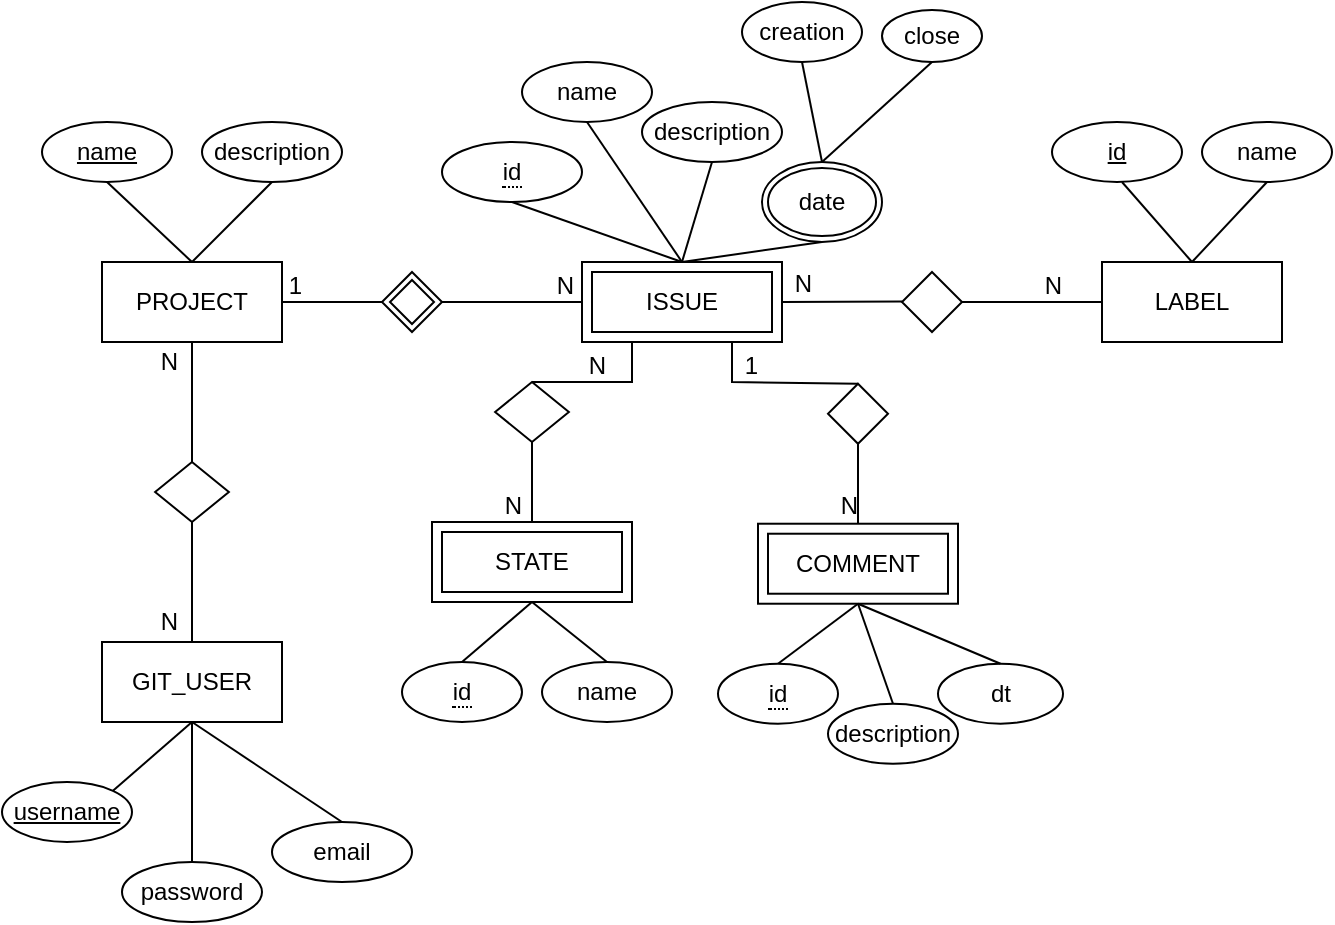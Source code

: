 <mxfile version="14.6.13" type="github">
  <diagram id="R2lEEEUBdFMjLlhIrx00" name="Page-1">
    <mxGraphModel dx="981" dy="548" grid="1" gridSize="10" guides="1" tooltips="1" connect="1" arrows="1" fold="1" page="1" pageScale="1" pageWidth="850" pageHeight="1100" math="0" shadow="0" extFonts="Permanent Marker^https://fonts.googleapis.com/css?family=Permanent+Marker">
      <root>
        <mxCell id="0" />
        <mxCell id="1" parent="0" />
        <mxCell id="FgvAFNMlwLzb7R4G6VKB-1" value="PROJECT" style="rounded=0;whiteSpace=wrap;html=1;" parent="1" vertex="1">
          <mxGeometry x="70" y="160" width="90" height="40" as="geometry" />
        </mxCell>
        <mxCell id="FgvAFNMlwLzb7R4G6VKB-5" value="&lt;span&gt;description&lt;/span&gt;" style="ellipse;whiteSpace=wrap;html=1;" parent="1" vertex="1">
          <mxGeometry x="120" y="90" width="70" height="30" as="geometry" />
        </mxCell>
        <mxCell id="FgvAFNMlwLzb7R4G6VKB-6" value="&lt;u&gt;name&lt;/u&gt;" style="ellipse;whiteSpace=wrap;html=1;" parent="1" vertex="1">
          <mxGeometry x="40" y="90" width="65" height="30" as="geometry" />
        </mxCell>
        <mxCell id="FgvAFNMlwLzb7R4G6VKB-7" value="" style="endArrow=none;html=1;exitX=0.5;exitY=1;exitDx=0;exitDy=0;entryX=0.5;entryY=0;entryDx=0;entryDy=0;" parent="1" source="FgvAFNMlwLzb7R4G6VKB-6" target="FgvAFNMlwLzb7R4G6VKB-1" edge="1">
          <mxGeometry width="50" height="50" relative="1" as="geometry">
            <mxPoint x="60" y="240" as="sourcePoint" />
            <mxPoint x="110" y="190" as="targetPoint" />
          </mxGeometry>
        </mxCell>
        <mxCell id="FgvAFNMlwLzb7R4G6VKB-9" value="" style="endArrow=none;html=1;exitX=0.5;exitY=1;exitDx=0;exitDy=0;entryX=0.5;entryY=0;entryDx=0;entryDy=0;" parent="1" source="FgvAFNMlwLzb7R4G6VKB-5" target="FgvAFNMlwLzb7R4G6VKB-1" edge="1">
          <mxGeometry width="50" height="50" relative="1" as="geometry">
            <mxPoint x="51.595" y="229.37" as="sourcePoint" />
            <mxPoint x="115" y="150" as="targetPoint" />
          </mxGeometry>
        </mxCell>
        <mxCell id="FgvAFNMlwLzb7R4G6VKB-13" value="ISSUE" style="shape=ext;margin=3;double=1;whiteSpace=wrap;html=1;align=center;" parent="1" vertex="1">
          <mxGeometry x="310" y="160" width="100" height="40" as="geometry" />
        </mxCell>
        <mxCell id="FgvAFNMlwLzb7R4G6VKB-17" value="&lt;span style=&quot;border-bottom: 1px dotted&quot;&gt;id&lt;/span&gt;" style="ellipse;whiteSpace=wrap;html=1;align=center;" parent="1" vertex="1">
          <mxGeometry x="240" y="100" width="70" height="30" as="geometry" />
        </mxCell>
        <mxCell id="FgvAFNMlwLzb7R4G6VKB-18" value="&lt;span&gt;name&lt;/span&gt;" style="ellipse;whiteSpace=wrap;html=1;fontStyle=0" parent="1" vertex="1">
          <mxGeometry x="280" y="60" width="65" height="30" as="geometry" />
        </mxCell>
        <mxCell id="FgvAFNMlwLzb7R4G6VKB-20" value="&lt;span&gt;description&lt;/span&gt;" style="ellipse;whiteSpace=wrap;html=1;" parent="1" vertex="1">
          <mxGeometry x="340" y="80" width="70" height="30" as="geometry" />
        </mxCell>
        <mxCell id="FgvAFNMlwLzb7R4G6VKB-21" value="date" style="ellipse;shape=doubleEllipse;margin=3;whiteSpace=wrap;html=1;align=center;" parent="1" vertex="1">
          <mxGeometry x="400" y="110" width="60" height="40" as="geometry" />
        </mxCell>
        <mxCell id="FgvAFNMlwLzb7R4G6VKB-22" value="close" style="ellipse;whiteSpace=wrap;html=1;align=center;" parent="1" vertex="1">
          <mxGeometry x="460" y="34" width="50" height="26" as="geometry" />
        </mxCell>
        <mxCell id="FgvAFNMlwLzb7R4G6VKB-23" value="creation" style="ellipse;whiteSpace=wrap;html=1;align=center;" parent="1" vertex="1">
          <mxGeometry x="390" y="30" width="60" height="30" as="geometry" />
        </mxCell>
        <mxCell id="FgvAFNMlwLzb7R4G6VKB-25" value="" style="endArrow=none;html=1;exitX=0.5;exitY=1;exitDx=0;exitDy=0;entryX=0.5;entryY=0;entryDx=0;entryDy=0;" parent="1" source="FgvAFNMlwLzb7R4G6VKB-23" target="FgvAFNMlwLzb7R4G6VKB-21" edge="1">
          <mxGeometry width="50" height="50" relative="1" as="geometry">
            <mxPoint x="630" y="150" as="sourcePoint" />
            <mxPoint x="590" y="180" as="targetPoint" />
          </mxGeometry>
        </mxCell>
        <mxCell id="FgvAFNMlwLzb7R4G6VKB-26" value="" style="endArrow=none;html=1;exitX=0.5;exitY=1;exitDx=0;exitDy=0;entryX=0.5;entryY=0;entryDx=0;entryDy=0;" parent="1" source="FgvAFNMlwLzb7R4G6VKB-22" target="FgvAFNMlwLzb7R4G6VKB-21" edge="1">
          <mxGeometry width="50" height="50" relative="1" as="geometry">
            <mxPoint x="624.5" y="200" as="sourcePoint" />
            <mxPoint x="590" y="210" as="targetPoint" />
          </mxGeometry>
        </mxCell>
        <mxCell id="FgvAFNMlwLzb7R4G6VKB-30" value="STATE" style="shape=ext;margin=3;double=1;whiteSpace=wrap;html=1;align=center;" parent="1" vertex="1">
          <mxGeometry x="235" y="290" width="100" height="40" as="geometry" />
        </mxCell>
        <mxCell id="FgvAFNMlwLzb7R4G6VKB-33" value="" style="shape=rhombus;perimeter=rhombusPerimeter;whiteSpace=wrap;html=1;align=center;" parent="1" vertex="1">
          <mxGeometry x="266.56" y="220" width="36.88" height="30" as="geometry" />
        </mxCell>
        <mxCell id="FgvAFNMlwLzb7R4G6VKB-34" value="" style="endArrow=none;html=1;rounded=0;exitX=0.5;exitY=0;exitDx=0;exitDy=0;entryX=0.25;entryY=1;entryDx=0;entryDy=0;" parent="1" source="FgvAFNMlwLzb7R4G6VKB-33" target="FgvAFNMlwLzb7R4G6VKB-13" edge="1">
          <mxGeometry relative="1" as="geometry">
            <mxPoint x="480.123" y="270" as="sourcePoint" />
            <mxPoint x="479.87" y="192.32" as="targetPoint" />
            <Array as="points">
              <mxPoint x="335" y="220" />
              <mxPoint x="335" y="210" />
            </Array>
          </mxGeometry>
        </mxCell>
        <mxCell id="FgvAFNMlwLzb7R4G6VKB-36" value="" style="endArrow=none;html=1;rounded=0;exitX=0.5;exitY=0;exitDx=0;exitDy=0;entryX=0.5;entryY=1;entryDx=0;entryDy=0;" parent="1" source="FgvAFNMlwLzb7R4G6VKB-30" target="FgvAFNMlwLzb7R4G6VKB-33" edge="1">
          <mxGeometry relative="1" as="geometry">
            <mxPoint x="405.063" y="380" as="sourcePoint" />
            <mxPoint x="404.94" y="300" as="targetPoint" />
          </mxGeometry>
        </mxCell>
        <mxCell id="FgvAFNMlwLzb7R4G6VKB-41" value="" style="endArrow=none;html=1;rounded=0;exitX=0;exitY=0.5;exitDx=0;exitDy=0;entryX=1;entryY=0.5;entryDx=0;entryDy=0;" parent="1" source="FgvAFNMlwLzb7R4G6VKB-46" target="FgvAFNMlwLzb7R4G6VKB-1" edge="1">
          <mxGeometry relative="1" as="geometry">
            <mxPoint x="210" y="180" as="sourcePoint" />
            <mxPoint x="176.88" y="185" as="targetPoint" />
          </mxGeometry>
        </mxCell>
        <mxCell id="FgvAFNMlwLzb7R4G6VKB-42" value="1" style="resizable=0;html=1;align=right;verticalAlign=bottom;" parent="FgvAFNMlwLzb7R4G6VKB-41" connectable="0" vertex="1">
          <mxGeometry x="1" relative="1" as="geometry">
            <mxPoint x="10" as="offset" />
          </mxGeometry>
        </mxCell>
        <mxCell id="FgvAFNMlwLzb7R4G6VKB-43" value="" style="endArrow=none;html=1;rounded=0;exitX=0;exitY=0.5;exitDx=0;exitDy=0;entryX=1;entryY=0.5;entryDx=0;entryDy=0;" parent="1" source="FgvAFNMlwLzb7R4G6VKB-13" target="FgvAFNMlwLzb7R4G6VKB-46" edge="1">
          <mxGeometry relative="1" as="geometry">
            <mxPoint x="430" y="179.92" as="sourcePoint" />
            <mxPoint x="250" y="180" as="targetPoint" />
          </mxGeometry>
        </mxCell>
        <mxCell id="FgvAFNMlwLzb7R4G6VKB-44" value="N" style="resizable=0;html=1;align=right;verticalAlign=bottom;" parent="FgvAFNMlwLzb7R4G6VKB-43" connectable="0" vertex="1">
          <mxGeometry x="1" relative="1" as="geometry">
            <mxPoint x="66" y="-1.776e-15" as="offset" />
          </mxGeometry>
        </mxCell>
        <mxCell id="FgvAFNMlwLzb7R4G6VKB-46" value="" style="shape=rhombus;double=1;perimeter=rhombusPerimeter;whiteSpace=wrap;html=1;align=center;" parent="1" vertex="1">
          <mxGeometry x="210" y="165" width="30" height="30" as="geometry" />
        </mxCell>
        <mxCell id="FgvAFNMlwLzb7R4G6VKB-47" value="" style="endArrow=none;html=1;exitX=0.5;exitY=1;exitDx=0;exitDy=0;entryX=0.5;entryY=0;entryDx=0;entryDy=0;" parent="1" source="FgvAFNMlwLzb7R4G6VKB-17" target="FgvAFNMlwLzb7R4G6VKB-13" edge="1">
          <mxGeometry width="50" height="50" relative="1" as="geometry">
            <mxPoint x="300" y="130" as="sourcePoint" />
            <mxPoint x="260" y="170" as="targetPoint" />
          </mxGeometry>
        </mxCell>
        <mxCell id="FgvAFNMlwLzb7R4G6VKB-48" value="" style="endArrow=none;html=1;exitX=0.5;exitY=1;exitDx=0;exitDy=0;entryX=0.5;entryY=0;entryDx=0;entryDy=0;" parent="1" source="FgvAFNMlwLzb7R4G6VKB-18" target="FgvAFNMlwLzb7R4G6VKB-13" edge="1">
          <mxGeometry width="50" height="50" relative="1" as="geometry">
            <mxPoint x="322.5" y="110" as="sourcePoint" />
            <mxPoint x="397.5" y="150" as="targetPoint" />
          </mxGeometry>
        </mxCell>
        <mxCell id="FgvAFNMlwLzb7R4G6VKB-50" value="" style="endArrow=none;html=1;exitX=0.5;exitY=1;exitDx=0;exitDy=0;entryX=0.5;entryY=0;entryDx=0;entryDy=0;" parent="1" source="FgvAFNMlwLzb7R4G6VKB-20" target="FgvAFNMlwLzb7R4G6VKB-13" edge="1">
          <mxGeometry width="50" height="50" relative="1" as="geometry">
            <mxPoint x="342.5" y="100" as="sourcePoint" />
            <mxPoint x="370" y="170" as="targetPoint" />
          </mxGeometry>
        </mxCell>
        <mxCell id="FgvAFNMlwLzb7R4G6VKB-51" value="" style="endArrow=none;html=1;exitX=0.5;exitY=1;exitDx=0;exitDy=0;entryX=0.5;entryY=0;entryDx=0;entryDy=0;" parent="1" source="FgvAFNMlwLzb7R4G6VKB-21" target="FgvAFNMlwLzb7R4G6VKB-13" edge="1">
          <mxGeometry width="50" height="50" relative="1" as="geometry">
            <mxPoint x="410" y="115" as="sourcePoint" />
            <mxPoint x="370" y="165" as="targetPoint" />
          </mxGeometry>
        </mxCell>
        <mxCell id="FgvAFNMlwLzb7R4G6VKB-57" value="" style="endArrow=none;html=1;rounded=0;exitX=0;exitY=0.5;exitDx=0;exitDy=0;entryX=1;entryY=0.5;entryDx=0;entryDy=0;" parent="1" target="FgvAFNMlwLzb7R4G6VKB-13" edge="1">
          <mxGeometry relative="1" as="geometry">
            <mxPoint x="470" y="179.71" as="sourcePoint" />
            <mxPoint x="420" y="179.71" as="targetPoint" />
          </mxGeometry>
        </mxCell>
        <mxCell id="FgvAFNMlwLzb7R4G6VKB-58" value="N" style="resizable=0;html=1;align=right;verticalAlign=bottom;" parent="FgvAFNMlwLzb7R4G6VKB-57" connectable="0" vertex="1">
          <mxGeometry x="1" relative="1" as="geometry">
            <mxPoint x="15" as="offset" />
          </mxGeometry>
        </mxCell>
        <mxCell id="FgvAFNMlwLzb7R4G6VKB-59" value="" style="endArrow=none;html=1;rounded=0;exitX=0;exitY=0.5;exitDx=0;exitDy=0;entryX=1;entryY=0.5;entryDx=0;entryDy=0;" parent="1" source="qHFala-yuGioKwi1r9tJ-3" edge="1">
          <mxGeometry relative="1" as="geometry">
            <mxPoint x="560" y="180" as="sourcePoint" />
            <mxPoint x="500" y="180" as="targetPoint" />
          </mxGeometry>
        </mxCell>
        <mxCell id="FgvAFNMlwLzb7R4G6VKB-60" value="N" style="resizable=0;html=1;align=right;verticalAlign=bottom;" parent="FgvAFNMlwLzb7R4G6VKB-59" connectable="0" vertex="1">
          <mxGeometry x="1" relative="1" as="geometry">
            <mxPoint x="50" as="offset" />
          </mxGeometry>
        </mxCell>
        <mxCell id="FgvAFNMlwLzb7R4G6VKB-62" value="&lt;span&gt;name&lt;/span&gt;" style="ellipse;whiteSpace=wrap;html=1;fontStyle=0" parent="1" vertex="1">
          <mxGeometry x="620" y="90" width="65" height="30" as="geometry" />
        </mxCell>
        <mxCell id="FgvAFNMlwLzb7R4G6VKB-63" value="" style="endArrow=none;html=1;exitX=0.5;exitY=1;exitDx=0;exitDy=0;entryX=0.5;entryY=0;entryDx=0;entryDy=0;" parent="1" source="FgvAFNMlwLzb7R4G6VKB-62" target="qHFala-yuGioKwi1r9tJ-3" edge="1">
          <mxGeometry width="50" height="50" relative="1" as="geometry">
            <mxPoint x="595" y="120.0" as="sourcePoint" />
            <mxPoint x="620" y="150" as="targetPoint" />
          </mxGeometry>
        </mxCell>
        <mxCell id="FgvAFNMlwLzb7R4G6VKB-64" value="&lt;span&gt;name&lt;/span&gt;" style="ellipse;whiteSpace=wrap;html=1;fontStyle=0" parent="1" vertex="1">
          <mxGeometry x="290" y="360" width="65" height="30" as="geometry" />
        </mxCell>
        <mxCell id="FgvAFNMlwLzb7R4G6VKB-65" value="" style="endArrow=none;html=1;entryX=0.5;entryY=0;entryDx=0;entryDy=0;exitX=0.5;exitY=1;exitDx=0;exitDy=0;" parent="1" source="FgvAFNMlwLzb7R4G6VKB-30" target="FgvAFNMlwLzb7R4G6VKB-64" edge="1">
          <mxGeometry width="50" height="50" relative="1" as="geometry">
            <mxPoint x="285" y="340" as="sourcePoint" />
            <mxPoint x="299" y="370" as="targetPoint" />
          </mxGeometry>
        </mxCell>
        <mxCell id="FgvAFNMlwLzb7R4G6VKB-67" value="" style="endArrow=none;html=1;entryX=0.5;entryY=0;entryDx=0;entryDy=0;" parent="1" target="qHFala-yuGioKwi1r9tJ-2" edge="1">
          <mxGeometry width="50" height="50" relative="1" as="geometry">
            <mxPoint x="285" y="330" as="sourcePoint" />
            <mxPoint x="247.5" y="380" as="targetPoint" />
          </mxGeometry>
        </mxCell>
        <mxCell id="FgvAFNMlwLzb7R4G6VKB-69" value="" style="endArrow=none;html=1;exitX=0.5;exitY=1;exitDx=0;exitDy=0;entryX=0.5;entryY=0;entryDx=0;entryDy=0;" parent="1" target="qHFala-yuGioKwi1r9tJ-3" edge="1">
          <mxGeometry width="50" height="50" relative="1" as="geometry">
            <mxPoint x="580" y="120" as="sourcePoint" />
            <mxPoint x="610" y="150" as="targetPoint" />
          </mxGeometry>
        </mxCell>
        <mxCell id="qHFala-yuGioKwi1r9tJ-2" value="&lt;span style=&quot;border-bottom: 1px dotted&quot;&gt;id&lt;/span&gt;" style="ellipse;whiteSpace=wrap;html=1;align=center;" parent="1" vertex="1">
          <mxGeometry x="220" y="360" width="60" height="30" as="geometry" />
        </mxCell>
        <mxCell id="qHFala-yuGioKwi1r9tJ-3" value="LABEL" style="rounded=0;whiteSpace=wrap;html=1;" parent="1" vertex="1">
          <mxGeometry x="570" y="160" width="90" height="40" as="geometry" />
        </mxCell>
        <mxCell id="qHFala-yuGioKwi1r9tJ-5" value="" style="shape=rhombus;perimeter=rhombusPerimeter;whiteSpace=wrap;html=1;align=center;" parent="1" vertex="1">
          <mxGeometry x="470" y="165" width="30" height="30" as="geometry" />
        </mxCell>
        <mxCell id="qHFala-yuGioKwi1r9tJ-10" value="&lt;u&gt;id&lt;br&gt;&lt;/u&gt;" style="ellipse;whiteSpace=wrap;html=1;" parent="1" vertex="1">
          <mxGeometry x="545" y="90" width="65" height="30" as="geometry" />
        </mxCell>
        <mxCell id="qHFala-yuGioKwi1r9tJ-11" value="COMMENT" style="shape=ext;margin=3;double=1;whiteSpace=wrap;html=1;align=center;" parent="1" vertex="1">
          <mxGeometry x="398" y="290.86" width="100" height="40" as="geometry" />
        </mxCell>
        <mxCell id="qHFala-yuGioKwi1r9tJ-12" value="" style="shape=rhombus;perimeter=rhombusPerimeter;whiteSpace=wrap;html=1;align=center;" parent="1" vertex="1">
          <mxGeometry x="433" y="220.86" width="30" height="30" as="geometry" />
        </mxCell>
        <mxCell id="qHFala-yuGioKwi1r9tJ-14" value="" style="endArrow=none;html=1;rounded=0;exitX=0.5;exitY=0;exitDx=0;exitDy=0;entryX=0.5;entryY=1;entryDx=0;entryDy=0;" parent="1" source="qHFala-yuGioKwi1r9tJ-11" target="qHFala-yuGioKwi1r9tJ-12" edge="1">
          <mxGeometry relative="1" as="geometry">
            <mxPoint x="568.062" y="360.86" as="sourcePoint" />
            <mxPoint x="567.94" y="280.86" as="targetPoint" />
          </mxGeometry>
        </mxCell>
        <mxCell id="qHFala-yuGioKwi1r9tJ-15" value="N" style="resizable=0;html=1;align=right;verticalAlign=bottom;" parent="qHFala-yuGioKwi1r9tJ-14" connectable="0" vertex="1">
          <mxGeometry x="1" relative="1" as="geometry">
            <mxPoint y="40" as="offset" />
          </mxGeometry>
        </mxCell>
        <mxCell id="qHFala-yuGioKwi1r9tJ-16" value="&lt;span&gt;description&lt;/span&gt;" style="ellipse;whiteSpace=wrap;html=1;fontStyle=0" parent="1" vertex="1">
          <mxGeometry x="433" y="380.86" width="65" height="30" as="geometry" />
        </mxCell>
        <mxCell id="qHFala-yuGioKwi1r9tJ-17" value="" style="endArrow=none;html=1;entryX=0.5;entryY=0;entryDx=0;entryDy=0;" parent="1" target="qHFala-yuGioKwi1r9tJ-16" edge="1">
          <mxGeometry width="50" height="50" relative="1" as="geometry">
            <mxPoint x="448" y="330.86" as="sourcePoint" />
            <mxPoint x="462" y="350.86" as="targetPoint" />
          </mxGeometry>
        </mxCell>
        <mxCell id="qHFala-yuGioKwi1r9tJ-18" value="" style="endArrow=none;html=1;entryX=0.5;entryY=0;entryDx=0;entryDy=0;exitX=0.5;exitY=1;exitDx=0;exitDy=0;" parent="1" source="qHFala-yuGioKwi1r9tJ-11" target="qHFala-yuGioKwi1r9tJ-19" edge="1">
          <mxGeometry width="50" height="50" relative="1" as="geometry">
            <mxPoint x="448" y="320.86" as="sourcePoint" />
            <mxPoint x="410.5" y="360.86" as="targetPoint" />
          </mxGeometry>
        </mxCell>
        <mxCell id="qHFala-yuGioKwi1r9tJ-19" value="&lt;span style=&quot;border-bottom: 1px dotted&quot;&gt;id&lt;/span&gt;" style="ellipse;whiteSpace=wrap;html=1;align=center;" parent="1" vertex="1">
          <mxGeometry x="378" y="360.86" width="60" height="30" as="geometry" />
        </mxCell>
        <mxCell id="qHFala-yuGioKwi1r9tJ-20" value="" style="endArrow=none;html=1;rounded=0;entryX=0.25;entryY=1;entryDx=0;entryDy=0;exitX=0.5;exitY=0;exitDx=0;exitDy=0;" parent="1" source="qHFala-yuGioKwi1r9tJ-12" edge="1">
          <mxGeometry relative="1" as="geometry">
            <mxPoint x="450" y="220" as="sourcePoint" />
            <mxPoint x="385" y="200" as="targetPoint" />
            <Array as="points">
              <mxPoint x="385" y="220" />
            </Array>
          </mxGeometry>
        </mxCell>
        <mxCell id="qHFala-yuGioKwi1r9tJ-21" value="1" style="resizable=0;html=1;align=right;verticalAlign=bottom;" parent="qHFala-yuGioKwi1r9tJ-20" connectable="0" vertex="1">
          <mxGeometry x="1" relative="1" as="geometry">
            <mxPoint x="13" y="20.71" as="offset" />
          </mxGeometry>
        </mxCell>
        <mxCell id="qHFala-yuGioKwi1r9tJ-22" value="&lt;span&gt;dt&lt;/span&gt;" style="ellipse;whiteSpace=wrap;html=1;fontStyle=0" parent="1" vertex="1">
          <mxGeometry x="488" y="360.86" width="62.5" height="30" as="geometry" />
        </mxCell>
        <mxCell id="qHFala-yuGioKwi1r9tJ-23" value="" style="endArrow=none;html=1;entryX=0.5;entryY=0;entryDx=0;entryDy=0;" parent="1" target="qHFala-yuGioKwi1r9tJ-22" edge="1">
          <mxGeometry width="50" height="50" relative="1" as="geometry">
            <mxPoint x="448" y="330.86" as="sourcePoint" />
            <mxPoint x="500.5" y="370.86" as="targetPoint" />
          </mxGeometry>
        </mxCell>
        <mxCell id="ZTbJiRRRFEa-uH2fIKwn-1" value="N" style="resizable=0;html=1;align=right;verticalAlign=bottom;" parent="1" connectable="0" vertex="1">
          <mxGeometry x="280" y="290.86" as="geometry" />
        </mxCell>
        <mxCell id="ZTbJiRRRFEa-uH2fIKwn-2" value="N" style="resizable=0;html=1;align=right;verticalAlign=bottom;" parent="1" connectable="0" vertex="1">
          <mxGeometry x="322.5" y="220.86" as="geometry" />
        </mxCell>
        <mxCell id="ir_sQmzhxYVxnM8naMoM-2" value="GIT_USER" style="rounded=0;whiteSpace=wrap;html=1;" vertex="1" parent="1">
          <mxGeometry x="70" y="350" width="90" height="40" as="geometry" />
        </mxCell>
        <mxCell id="ir_sQmzhxYVxnM8naMoM-3" value="" style="shape=rhombus;perimeter=rhombusPerimeter;whiteSpace=wrap;html=1;align=center;" vertex="1" parent="1">
          <mxGeometry x="96.56" y="260" width="36.88" height="30" as="geometry" />
        </mxCell>
        <mxCell id="ir_sQmzhxYVxnM8naMoM-4" value="" style="endArrow=none;html=1;rounded=0;exitX=0.5;exitY=0;exitDx=0;exitDy=0;entryX=0.5;entryY=1;entryDx=0;entryDy=0;" edge="1" parent="1" source="ir_sQmzhxYVxnM8naMoM-2" target="ir_sQmzhxYVxnM8naMoM-3">
          <mxGeometry relative="1" as="geometry">
            <mxPoint x="295" y="300" as="sourcePoint" />
            <mxPoint x="240" y="260" as="targetPoint" />
          </mxGeometry>
        </mxCell>
        <mxCell id="ir_sQmzhxYVxnM8naMoM-5" value="" style="endArrow=none;html=1;rounded=0;exitX=0.5;exitY=0;exitDx=0;exitDy=0;entryX=0.5;entryY=1;entryDx=0;entryDy=0;" edge="1" parent="1" source="ir_sQmzhxYVxnM8naMoM-3" target="FgvAFNMlwLzb7R4G6VKB-1">
          <mxGeometry relative="1" as="geometry">
            <mxPoint x="125" y="320" as="sourcePoint" />
            <mxPoint x="125" y="280" as="targetPoint" />
          </mxGeometry>
        </mxCell>
        <mxCell id="ir_sQmzhxYVxnM8naMoM-6" value="&lt;u&gt;username&lt;/u&gt;" style="ellipse;whiteSpace=wrap;html=1;" vertex="1" parent="1">
          <mxGeometry x="20" y="420" width="65" height="30" as="geometry" />
        </mxCell>
        <mxCell id="ir_sQmzhxYVxnM8naMoM-15" value="N" style="resizable=0;html=1;align=right;verticalAlign=bottom;" connectable="0" vertex="1" parent="1">
          <mxGeometry x="225" y="280" as="geometry">
            <mxPoint x="-117" y="68" as="offset" />
          </mxGeometry>
        </mxCell>
        <mxCell id="ir_sQmzhxYVxnM8naMoM-16" value="N" style="resizable=0;html=1;align=right;verticalAlign=bottom;" connectable="0" vertex="1" parent="1">
          <mxGeometry x="225" y="150" as="geometry">
            <mxPoint x="-117" y="68" as="offset" />
          </mxGeometry>
        </mxCell>
        <mxCell id="ir_sQmzhxYVxnM8naMoM-17" value="&lt;span&gt;password&lt;/span&gt;" style="ellipse;whiteSpace=wrap;html=1;" vertex="1" parent="1">
          <mxGeometry x="80" y="460" width="70" height="30" as="geometry" />
        </mxCell>
        <mxCell id="ir_sQmzhxYVxnM8naMoM-18" value="&lt;span&gt;email&lt;/span&gt;" style="ellipse;whiteSpace=wrap;html=1;" vertex="1" parent="1">
          <mxGeometry x="155" y="440" width="70" height="30" as="geometry" />
        </mxCell>
        <mxCell id="ir_sQmzhxYVxnM8naMoM-19" value="" style="endArrow=none;html=1;entryX=1;entryY=0;entryDx=0;entryDy=0;exitX=0.5;exitY=1;exitDx=0;exitDy=0;" edge="1" parent="1" source="ir_sQmzhxYVxnM8naMoM-2" target="ir_sQmzhxYVxnM8naMoM-6">
          <mxGeometry width="50" height="50" relative="1" as="geometry">
            <mxPoint x="100" y="400" as="sourcePoint" />
            <mxPoint x="80" y="420" as="targetPoint" />
          </mxGeometry>
        </mxCell>
        <mxCell id="ir_sQmzhxYVxnM8naMoM-20" value="" style="endArrow=none;html=1;entryX=0.5;entryY=0;entryDx=0;entryDy=0;exitX=0.5;exitY=1;exitDx=0;exitDy=0;" edge="1" parent="1" source="ir_sQmzhxYVxnM8naMoM-2" target="ir_sQmzhxYVxnM8naMoM-17">
          <mxGeometry width="50" height="50" relative="1" as="geometry">
            <mxPoint x="115" y="410" as="sourcePoint" />
            <mxPoint x="85.302" y="434.311" as="targetPoint" />
          </mxGeometry>
        </mxCell>
        <mxCell id="ir_sQmzhxYVxnM8naMoM-21" value="" style="endArrow=none;html=1;entryX=0.5;entryY=0;entryDx=0;entryDy=0;exitX=0.5;exitY=1;exitDx=0;exitDy=0;" edge="1" parent="1" source="ir_sQmzhxYVxnM8naMoM-2" target="ir_sQmzhxYVxnM8naMoM-18">
          <mxGeometry width="50" height="50" relative="1" as="geometry">
            <mxPoint x="115" y="389" as="sourcePoint" />
            <mxPoint x="125" y="470" as="targetPoint" />
          </mxGeometry>
        </mxCell>
      </root>
    </mxGraphModel>
  </diagram>
</mxfile>

